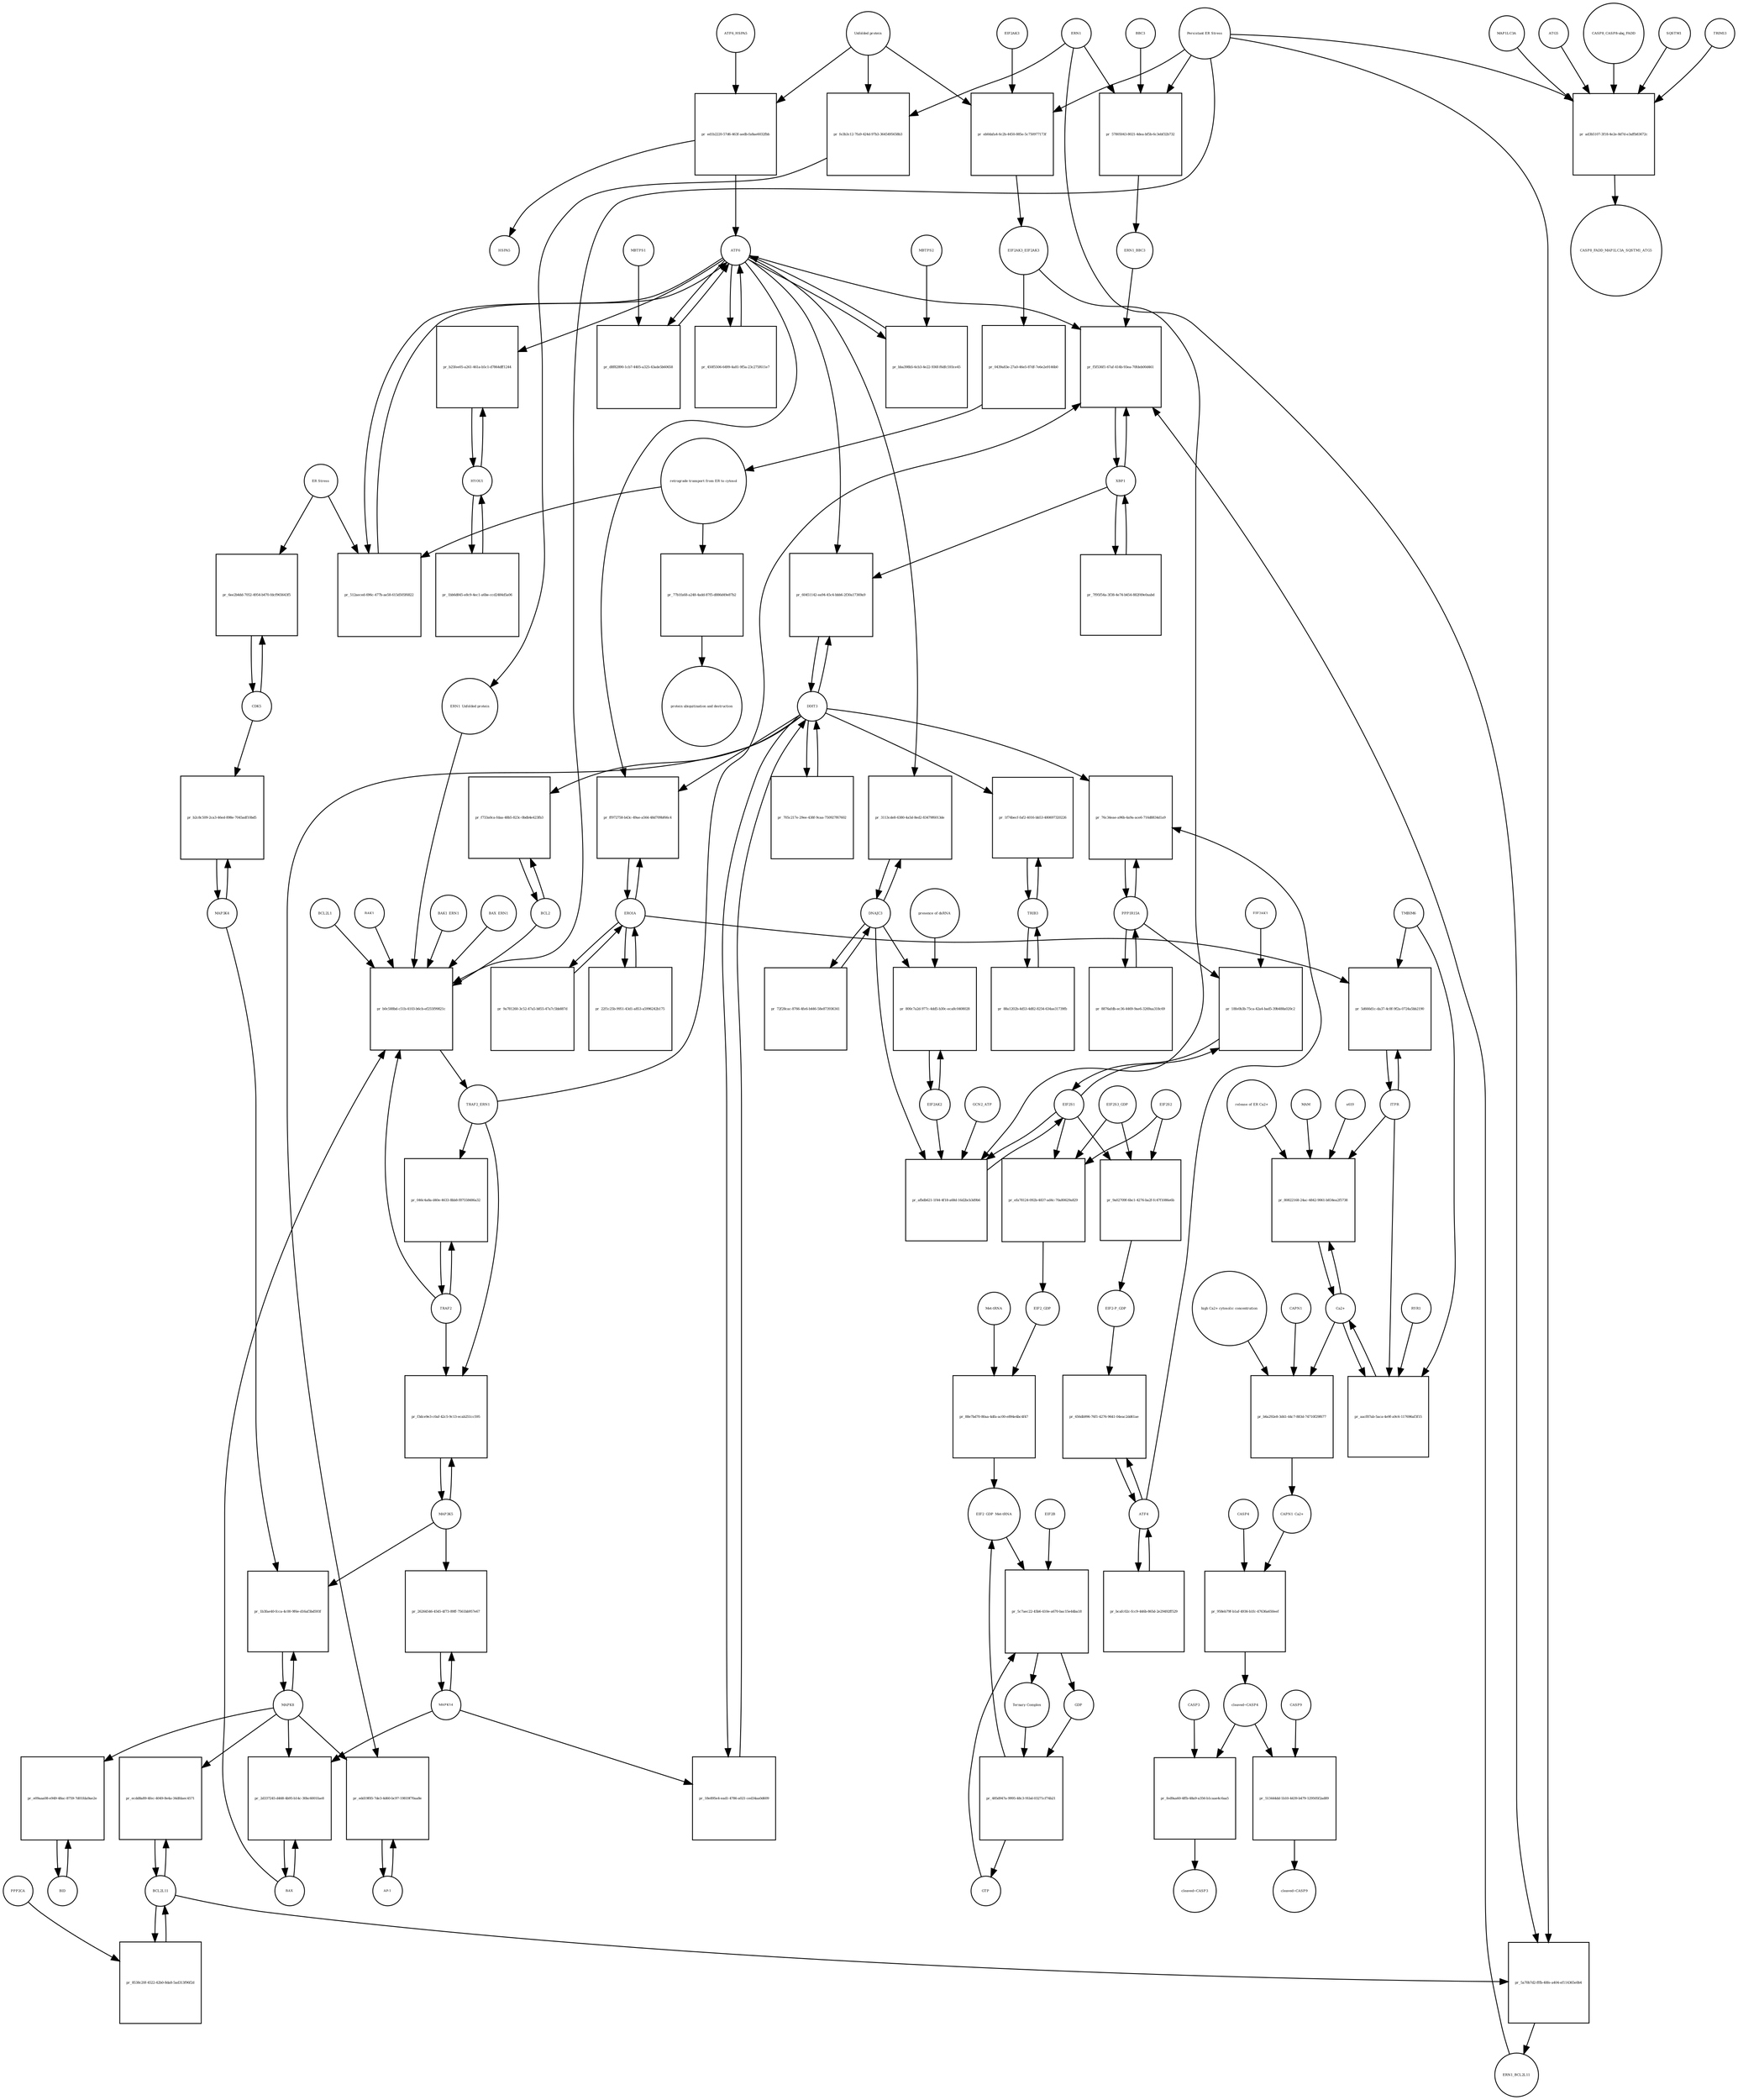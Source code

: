 strict digraph  {
ATF6_HSPA5 [annotation="", bipartite=0, cls=complex, fontsize=4, label=ATF6_HSPA5, shape=circle];
"pr_ed1b2220-57d6-463f-aedb-fa8ae6032fbb" [annotation="", bipartite=1, cls=process, fontsize=4, label="pr_ed1b2220-57d6-463f-aedb-fa8ae6032fbb", shape=square];
ATF6 [annotation="urn_miriam_hgnc.symbol_ATF6", bipartite=0, cls=macromolecule, fontsize=4, label=ATF6, shape=circle];
HSPA5 [annotation="urn_miriam_hgnc.symbol_HSPA5", bipartite=0, cls=macromolecule, fontsize=4, label=HSPA5, shape=circle];
"Unfolded protein" [annotation="", bipartite=0, cls=macromolecule, fontsize=4, label="Unfolded protein", shape=circle];
ERN1 [annotation="urn_miriam_hgnc.symbol_ERN1", bipartite=0, cls=macromolecule, fontsize=4, label=ERN1, shape=circle];
"pr_fe3b3c12-7fa9-424d-97b3-3645495658b3" [annotation="", bipartite=1, cls=process, fontsize=4, label="pr_fe3b3c12-7fa9-424d-97b3-3645495658b3", shape=square];
"ERN1_Unfolded protein" [annotation="", bipartite=0, cls=complex, fontsize=4, label="ERN1_Unfolded protein", shape=circle];
EIF2AK3_EIF2AK3 [annotation="", bipartite=0, cls=complex, fontsize=4, label=EIF2AK3_EIF2AK3, shape=circle];
"pr_0439a83e-27a0-46e5-87df-7e6e2e9146b0" [annotation="", bipartite=1, cls=process, fontsize=4, label="pr_0439a83e-27a0-46e5-87df-7e6e2e9146b0", shape=square];
"retrograde transport from ER to cytosol" [annotation="urn_miriam_obo.go_GO%3A0030970", bipartite=0, cls=phenotype, fontsize=4, label="retrograde transport from ER to cytosol", shape=circle];
"pr_77b1fa68-a248-4add-87f5-d886d49e87b2" [annotation="", bipartite=1, cls=process, fontsize=4, label="pr_77b1fa68-a248-4add-87f5-d886d49e87b2", shape=square];
"protein ubiquitination and destruction" [annotation="", bipartite=0, cls=phenotype, fontsize=4, label="protein ubiquitination and destruction", shape=circle];
"pr_b0c588bd-c51b-4103-b6cb-ef255f99821c" [annotation="", bipartite=1, cls=process, fontsize=4, label="pr_b0c588bd-c51b-4103-b6cb-ef255f99821c", shape=square];
TRAF2_ERN1 [annotation="", bipartite=0, cls=complex, fontsize=4, label=TRAF2_ERN1, shape=circle];
BAK1_ERN1 [annotation="", bipartite=0, cls=complex, fontsize=4, label=BAK1_ERN1, shape=circle];
BAX_ERN1 [annotation="", bipartite=0, cls=complex, fontsize=4, label=BAX_ERN1, shape=circle];
BCL2 [annotation="urn_miriam_hgnc.symbol_BCL2", bipartite=0, cls="nucleic acid feature", fontsize=4, label=BCL2, shape=circle];
BCL2L1 [annotation="urn_miriam_hgnc.symbol_BCL2L1", bipartite=0, cls=macromolecule, fontsize=4, label=BCL2L1, shape=circle];
"Persistant ER Stress" [annotation="urn_miriam_obo.go_GO%3A0034976", bipartite=0, cls=phenotype, fontsize=4, label="Persistant ER Stress", shape=circle];
BAX [annotation="urn_miriam_hgnc.symbol_BAX", bipartite=0, cls=macromolecule, fontsize=4, label=BAX, shape=circle];
BAK1 [annotation="urn_miriam_hgnc.symbol_BAK1", bipartite=0, cls=macromolecule, fontsize=4, label=BAK1, shape=circle];
TRAF2 [annotation="urn_miriam_hgnc.symbol_TRAF2", bipartite=0, cls=macromolecule, fontsize=4, label=TRAF2, shape=circle];
XBP1 [annotation="urn_miriam_hgnc.symbol_XBP1", bipartite=0, cls=macromolecule, fontsize=4, label=XBP1, shape=circle];
"pr_f5f536f1-67af-414b-93ea-70fdeb00d461" [annotation="", bipartite=1, cls=process, fontsize=4, label="pr_f5f536f1-67af-414b-93ea-70fdeb00d461", shape=square];
ERN1_BBC3 [annotation="", bipartite=0, cls=complex, fontsize=4, label=ERN1_BBC3, shape=circle];
ERN1_BCL2L11 [annotation="", bipartite=0, cls=complex, fontsize=4, label=ERN1_BCL2L11, shape=circle];
"pr_7f95f54a-3f38-4e74-b454-882f49e0aabd" [annotation="", bipartite=1, cls=process, fontsize=4, label="pr_7f95f54a-3f38-4e74-b454-882f49e0aabd", shape=square];
"pr_046c4a8a-d40e-4633-8bb8-f87558486a32" [annotation="", bipartite=1, cls=process, fontsize=4, label="pr_046c4a8a-d40e-4633-8bb8-f87558486a32", shape=square];
MAPK8 [annotation="urn_miriam_hgnc.symbol_MAPK8", bipartite=0, cls=macromolecule, fontsize=4, label=MAPK8, shape=circle];
"pr_1b3fae40-fcca-4c00-9f6e-d16af3bd593f" [annotation="", bipartite=1, cls=process, fontsize=4, label="pr_1b3fae40-fcca-4c00-9f6e-d16af3bd593f", shape=square];
MAP3K4 [annotation="urn_miriam_hgnc.symbol_MAP3K4", bipartite=0, cls=macromolecule, fontsize=4, label=MAP3K4, shape=circle];
MAP3K5 [annotation="urn_miriam_hgnc.symbol_MAP3K5", bipartite=0, cls=macromolecule, fontsize=4, label=MAP3K5, shape=circle];
MAPK14 [annotation="urn_miriam_hgnc.symbol_MAPK14", bipartite=0, cls=macromolecule, fontsize=4, label=MAPK14, shape=circle];
"pr_26264546-4545-4f73-89ff-7561bb957e67" [annotation="", bipartite=1, cls=process, fontsize=4, label="pr_26264546-4545-4f73-89ff-7561bb957e67", shape=square];
DDIT3 [annotation="urn_miriam_hgnc.symbol_DDIT3", bipartite=0, cls=macromolecule, fontsize=4, label=DDIT3, shape=circle];
"pr_18e895e4-ead1-4786-a021-ced34aa0d609" [annotation="", bipartite=1, cls=process, fontsize=4, label="pr_18e895e4-ead1-4786-a021-ced34aa0d609", shape=square];
"pr_f733a0ca-fdaa-48b5-823c-0bdb4e423fb3" [annotation="", bipartite=1, cls=process, fontsize=4, label="pr_f733a0ca-fdaa-48b5-823c-0bdb4e423fb3", shape=square];
"pr_512aeced-696c-477b-ae58-615d505f6822" [annotation="", bipartite=1, cls=process, fontsize=4, label="pr_512aeced-696c-477b-ae58-615d505f6822", shape=square];
"ER Stress" [annotation="urn_miriam_obo.go_GO%3A0034976", bipartite=0, cls=phenotype, fontsize=4, label="ER Stress", shape=circle];
"pr_d8f82890-1cb7-4405-a325-43ade5b60658" [annotation="", bipartite=1, cls=process, fontsize=4, label="pr_d8f82890-1cb7-4405-a325-43ade5b60658", shape=square];
MBTPS1 [annotation="urn_miriam_hgnc.symbol_MBTPS1", bipartite=0, cls=macromolecule, fontsize=4, label=MBTPS1, shape=circle];
"pr_bba398b5-6cb3-4e22-936f-f6dfc593ce45" [annotation="", bipartite=1, cls=process, fontsize=4, label="pr_bba398b5-6cb3-4e22-936f-f6dfc593ce45", shape=square];
MBTPS2 [annotation="urn_miriam_hgnc.symbol_MBTPS2", bipartite=0, cls=macromolecule, fontsize=4, label=MBTPS2, shape=circle];
"pr_450f5506-6499-4a81-9f5a-23c275f611e7" [annotation="", bipartite=1, cls=process, fontsize=4, label="pr_450f5506-6499-4a81-9f5a-23c275f611e7", shape=square];
"pr_705c217e-29ee-438f-9caa-750927f67602" [annotation="", bipartite=1, cls=process, fontsize=4, label="pr_705c217e-29ee-438f-9caa-750927f67602", shape=square];
"pr_60451142-ea94-45c4-bbb6-2f30a17369a9" [annotation="", bipartite=1, cls=process, fontsize=4, label="pr_60451142-ea94-45c4-bbb6-2f30a17369a9", shape=square];
EIF2S1 [annotation="urn_miriam_hgnc.symbol_EIF2S1", bipartite=0, cls=macromolecule, fontsize=4, label=EIF2S1, shape=circle];
"pr_afbdb621-1f44-4f18-a68d-16d2bcb3d9b6" [annotation="", bipartite=1, cls=process, fontsize=4, label="pr_afbdb621-1f44-4f18-a68d-16d2bcb3d9b6", shape=square];
GCN2_ATP [annotation="", bipartite=0, cls=complex, fontsize=4, label=GCN2_ATP, shape=circle];
EIF2AK2 [annotation="urn_miriam_hgnc.symbol_EIF2AK2", bipartite=0, cls=macromolecule, fontsize=4, label=EIF2AK2, shape=circle];
DNAJC3 [annotation="urn_miriam_hgnc.symbol_DNAJC3", bipartite=0, cls=macromolecule, fontsize=4, label=DNAJC3, shape=circle];
EIF2S2 [annotation="urn_miriam_hgnc.symbol_EIF2S2", bipartite=0, cls=macromolecule, fontsize=4, label=EIF2S2, shape=circle];
"pr_efa78124-092b-4837-ad4c-70a80629a829" [annotation="", bipartite=1, cls=process, fontsize=4, label="pr_efa78124-092b-4837-ad4c-70a80629a829", shape=square];
EIF2S3_GDP [annotation="", bipartite=0, cls=complex, fontsize=4, label=EIF2S3_GDP, shape=circle];
EIF2_GDP [annotation="", bipartite=0, cls=complex, fontsize=4, label=EIF2_GDP, shape=circle];
"EIF2_GDP_Met-tRNA" [annotation="", bipartite=0, cls=complex, fontsize=4, label="EIF2_GDP_Met-tRNA", shape=circle];
"pr_5c7aec22-45b6-410e-a670-bac15e44ba18" [annotation="", bipartite=1, cls=process, fontsize=4, label="pr_5c7aec22-45b6-410e-a670-bac15e44ba18", shape=square];
"Ternary Complex" [annotation="", bipartite=0, cls=complex, fontsize=4, label="Ternary Complex", shape=circle];
EIF2B [annotation="", bipartite=0, cls=complex, fontsize=4, label=EIF2B, shape=circle];
GTP [annotation="urn_miriam_obo.chebi_CHEBI%3A57600", bipartite=0, cls="simple chemical", fontsize=4, label=GTP, shape=circle];
GDP [annotation="urn_miriam_obo.chebi_CHEBI%3A65180", bipartite=0, cls="simple chemical", fontsize=4, label=GDP, shape=circle];
"pr_485d947a-9995-48c3-91bd-03271cf74b21" [annotation="", bipartite=1, cls=process, fontsize=4, label="pr_485d947a-9995-48c3-91bd-03271cf74b21", shape=square];
ATF4 [annotation="urn_miriam_hgnc.symbol_ATF4", bipartite=0, cls=macromolecule, fontsize=4, label=ATF4, shape=circle];
"pr_656db996-76f1-4276-9641-04eac2dd61ae" [annotation="", bipartite=1, cls=process, fontsize=4, label="pr_656db996-76f1-4276-9641-04eac2dd61ae", shape=square];
"EIF2-P_GDP" [annotation="", bipartite=0, cls=complex, fontsize=4, label="EIF2-P_GDP", shape=circle];
"pr_bcafc02c-fcc9-446b-865d-2e29492ff529" [annotation="", bipartite=1, cls=process, fontsize=4, label="pr_bcafc02c-fcc9-446b-865d-2e29492ff529", shape=square];
PPP1R15A [annotation="urn_miriam_hgnc.symbol_PPP1R15A", bipartite=0, cls=macromolecule, fontsize=4, label=PPP1R15A, shape=circle];
"pr_76c34eae-a96b-4a9a-ace6-716d8834d1a9" [annotation="", bipartite=1, cls=process, fontsize=4, label="pr_76c34eae-a96b-4a9a-ace6-716d8834d1a9", shape=square];
"pr_8876afdb-ec36-4469-9ae6-3269aa318c69" [annotation="", bipartite=1, cls=process, fontsize=4, label="pr_8876afdb-ec36-4469-9ae6-3269aa318c69", shape=square];
"pr_f3dce9e3-c0af-42c5-9c13-ecab251cc595" [annotation="", bipartite=1, cls=process, fontsize=4, label="pr_f3dce9e3-c0af-42c5-9c13-ecab251cc595", shape=square];
ERO1A [annotation="urn_miriam_hgnc.symbol_ERO1A", bipartite=0, cls=macromolecule, fontsize=4, label=ERO1A, shape=circle];
"pr_ff972758-b43c-49ae-a564-48d709bf66c4" [annotation="", bipartite=1, cls=process, fontsize=4, label="pr_ff972758-b43c-49ae-a564-48d709bf66c4", shape=square];
"pr_22f1c25b-9951-43d1-a853-a5996242b175" [annotation="", bipartite=1, cls=process, fontsize=4, label="pr_22f1c25b-9951-43d1-a853-a5996242b175", shape=square];
"pr_18fe0b3b-75ca-42a4-bad5-39b488a020c2" [annotation="", bipartite=1, cls=process, fontsize=4, label="pr_18fe0b3b-75ca-42a4-bad5-39b488a020c2", shape=square];
EIF2AK1 [annotation="urn_miriam_hgnc.symbol_EIF2AK1", bipartite=0, cls=macromolecule, fontsize=4, label=EIF2AK1, shape=circle];
"pr_2d337245-d468-4b95-b14c-30bc6001fae8" [annotation="", bipartite=1, cls=process, fontsize=4, label="pr_2d337245-d468-4b95-b14c-30bc6001fae8", shape=square];
"Ca2+" [annotation="urn_miriam_obo.chebi_CHEBI%3A29108", bipartite=0, cls="simple chemical", fontsize=4, label="Ca2+", shape=circle];
"pr_80822168-24ac-4842-9061-b834ea2f5738" [annotation="", bipartite=1, cls=process, fontsize=4, label="pr_80822168-24ac-4842-9061-b834ea2f5738", shape=square];
"release of ER Ca2+" [annotation="urn_miriam_obo.go_GO%3A0032471", bipartite=0, cls=phenotype, fontsize=4, label="release of ER Ca2+", shape=circle];
ITPR [annotation="urn_miriam_hgnc.symbol_ITPR1|urn_miriam_hgnc.symbol_ITPR2|urn_miriam_hgnc.symbol_ITPR3", bipartite=0, cls=macromolecule, fontsize=4, label=ITPR, shape=circle];
MAM [annotation="urn_miriam_obo.go_GO%3A0044233", bipartite=0, cls=phenotype, fontsize=4, label=MAM, shape=circle];
s619 [annotation="", bipartite=0, cls=complex, fontsize=4, label=s619, shape=circle];
"pr_b2c8c509-2ca3-46ed-898e-7045adf10bd5" [annotation="", bipartite=1, cls=process, fontsize=4, label="pr_b2c8c509-2ca3-46ed-898e-7045adf10bd5", shape=square];
CDK5 [annotation="urn_miriam_hgnc.symbol_CDK5", bipartite=0, cls=macromolecule, fontsize=4, label=CDK5, shape=circle];
"pr_6ee2b4dd-7052-4954-b470-fdcf965643f5" [annotation="", bipartite=1, cls="uncertain process", fontsize=4, label="pr_6ee2b4dd-7052-4954-b470-fdcf965643f5", shape=square];
"pr_aacf87ab-5aca-4e9f-a9c6-117696af3f15" [annotation="", bipartite=1, cls=process, fontsize=4, label="pr_aacf87ab-5aca-4e9f-a9c6-117696af3f15", shape=square];
TMBIM6 [annotation="urn_miriam_hgnc.symbol_TMBIM6", bipartite=0, cls=macromolecule, fontsize=4, label=TMBIM6, shape=circle];
RYR1 [annotation="urn_miriam_hgnc.symbol_RYR1", bipartite=0, cls=macromolecule, fontsize=4, label=RYR1, shape=circle];
EIF2AK3 [annotation="urn_miriam_hgnc.symbol_EIF2AK3", bipartite=0, cls=macromolecule, fontsize=4, label=EIF2AK3, shape=circle];
"pr_eb0dafa4-6c2b-4450-885e-5c750977173f" [annotation="", bipartite=1, cls=process, fontsize=4, label="pr_eb0dafa4-6c2b-4450-885e-5c750977173f", shape=square];
"pr_9a781260-3c52-47a5-b855-47a7c5bb887d" [annotation="", bipartite=1, cls=process, fontsize=4, label="pr_9a781260-3c52-47a5-b855-47a7c5bb887d", shape=square];
"CASP8_CASP8-ubq_FADD" [annotation="", bipartite=0, cls=complex, fontsize=4, label="CASP8_CASP8-ubq_FADD", shape=circle];
"pr_ad3b5107-3f18-4e2e-8d7d-e3affb83672c" [annotation="", bipartite=1, cls=process, fontsize=4, label="pr_ad3b5107-3f18-4e2e-8d7d-e3affb83672c", shape=square];
"SQSTM1 " [annotation="urn_miriam_hgnc.symbol_SQSTM1", bipartite=0, cls=macromolecule, fontsize=4, label="SQSTM1 ", shape=circle];
CASP8_FADD_MAP1LC3A_SQSTM1_ATG5 [annotation="", bipartite=0, cls=complex, fontsize=4, label=CASP8_FADD_MAP1LC3A_SQSTM1_ATG5, shape=circle];
TRIM13 [annotation="urn_miriam_hgnc.symbol_TRIM13", bipartite=0, cls=macromolecule, fontsize=4, label=TRIM13, shape=circle];
MAP1LC3A [annotation="urn_miriam_hgnc.symbol_MAP1LC3A", bipartite=0, cls=macromolecule, fontsize=4, label=MAP1LC3A, shape=circle];
ATG5 [annotation="urn_miriam_hgnc.symbol_ATG5", bipartite=0, cls=macromolecule, fontsize=4, label=ATG5, shape=circle];
"AP-1" [annotation="urn_miriam_hgnc.symbol_FOS|urn_miriam_hgnc.symbol_FOSB|urn_miriam_hgnc.symbol_FOSL1|urn_miriam_hgnc.symbol_FOSL2|urn_miriam_hgnc.symbol_JUN|urn_miriam_hgnc.symbol_JUNB|urn_miriam_hgnc.symbol_JUND", bipartite=0, cls=macromolecule, fontsize=4, label="AP-1", shape=circle];
"pr_edd19f85-7de3-4d60-bc97-19819f70aa8e" [annotation="", bipartite=1, cls=process, fontsize=4, label="pr_edd19f85-7de3-4d60-bc97-19819f70aa8e", shape=square];
"pr_800c7a2d-977c-4dd5-b30c-eca8c0408028" [annotation="", bipartite=1, cls=process, fontsize=4, label="pr_800c7a2d-977c-4dd5-b30c-eca8c0408028", shape=square];
"presence of dsRNA" [annotation="urn_miriam_obo.go_GO%3A0071359", bipartite=0, cls=phenotype, fontsize=4, label="presence of dsRNA", shape=circle];
"Met-tRNA" [annotation="urn_miriam_hgnc_HGNC%3A34779", bipartite=0, cls="nucleic acid feature", fontsize=4, label="Met-tRNA", shape=circle];
"pr_88e7bd70-80aa-4dfa-ac00-e894e4bc4f47" [annotation="", bipartite=1, cls=process, fontsize=4, label="pr_88e7bd70-80aa-4dfa-ac00-e894e4bc4f47", shape=square];
"pr_9a02709f-6bc1-4276-ba2f-fc47f1086e6b" [annotation="", bipartite=1, cls=process, fontsize=4, label="pr_9a02709f-6bc1-4276-ba2f-fc47f1086e6b", shape=square];
BCL2L11 [annotation="urn_miriam_hgnc.symbol_BCL2L11", bipartite=0, cls=macromolecule, fontsize=4, label=BCL2L11, shape=circle];
"pr_ecdd8a89-4fec-4049-8e4a-34dfdaec4571" [annotation="", bipartite=1, cls=process, fontsize=4, label="pr_ecdd8a89-4fec-4049-8e4a-34dfdaec4571", shape=square];
BID [annotation="urn_miriam_hgnc.symbol_BID", bipartite=0, cls=macromolecule, fontsize=4, label=BID, shape=circle];
"pr_e09aaa08-e949-48ac-8759-7d01fda9ae2e" [annotation="", bipartite=1, cls=process, fontsize=4, label="pr_e09aaa08-e949-48ac-8759-7d01fda9ae2e", shape=square];
"pr_5a70b7d2-fffb-48fe-a404-ef114365e0b4" [annotation="", bipartite=1, cls=process, fontsize=4, label="pr_5a70b7d2-fffb-48fe-a404-ef114365e0b4", shape=square];
"pr_57805043-8021-4dea-bf5b-6c3ebf32b732" [annotation="", bipartite=1, cls=process, fontsize=4, label="pr_57805043-8021-4dea-bf5b-6c3ebf32b732", shape=square];
BBC3 [annotation="urn_miriam_hgnc.symbol_BBC3", bipartite=0, cls=macromolecule, fontsize=4, label=BBC3, shape=circle];
"pr_8538c20f-4522-42b0-8da8-5ad313f96f2d" [annotation="", bipartite=1, cls=process, fontsize=4, label="pr_8538c20f-4522-42b0-8da8-5ad313f96f2d", shape=square];
PPP2CA [annotation="urn_miriam_hgnc.symbol_PPP2CA", bipartite=0, cls=macromolecule, fontsize=4, label=PPP2CA, shape=circle];
TRIB3 [annotation="urn_miriam_hgnc.symbol_TRIB3", bipartite=0, cls=macromolecule, fontsize=4, label=TRIB3, shape=circle];
"pr_1f74becf-faf2-4016-bb53-480697320226" [annotation="", bipartite=1, cls=process, fontsize=4, label="pr_1f74becf-faf2-4016-bb53-480697320226", shape=square];
"pr_88a1202b-4d53-4d82-8254-634ae31739fb" [annotation="", bipartite=1, cls=process, fontsize=4, label="pr_88a1202b-4d53-4d82-8254-634ae31739fb", shape=square];
"pr_3113cde8-6380-4a5d-8ed2-83479f6013de" [annotation="", bipartite=1, cls=process, fontsize=4, label="pr_3113cde8-6380-4a5d-8ed2-83479f6013de", shape=square];
"pr_72f28cac-8766-4fe6-b446-58e873936341" [annotation="", bipartite=1, cls=process, fontsize=4, label="pr_72f28cac-8766-4fe6-b446-58e873936341", shape=square];
"pr_5d666d1c-da37-4c8f-9f2a-0724a5bb2190" [annotation="", bipartite=1, cls=process, fontsize=4, label="pr_5d666d1c-da37-4c8f-9f2a-0724a5bb2190", shape=square];
CASP4 [annotation="urn_miriam_hgnc.symbol_CASP4", bipartite=0, cls=macromolecule, fontsize=4, label=CASP4, shape=circle];
"pr_958eb79f-b1af-4936-b1fc-47636a650eef" [annotation="", bipartite=1, cls=process, fontsize=4, label="pr_958eb79f-b1af-4936-b1fc-47636a650eef", shape=square];
"cleaved~CASP4" [annotation="urn_miriam_hgnc.symbol_CASP4", bipartite=0, cls=macromolecule, fontsize=4, label="cleaved~CASP4", shape=circle];
"CAPN1_Ca2+" [annotation="", bipartite=0, cls=complex, fontsize=4, label="CAPN1_Ca2+", shape=circle];
CASP3 [annotation="urn_miriam_hgnc.symbol_CASP3", bipartite=0, cls=macromolecule, fontsize=4, label=CASP3, shape=circle];
"pr_fed9aa60-4ffb-48a9-a356-b1caae4c6aa5" [annotation="", bipartite=1, cls=process, fontsize=4, label="pr_fed9aa60-4ffb-48a9-a356-b1caae4c6aa5", shape=square];
"cleaved~CASP3" [annotation="urn_miriam_hgnc.symbol_CASP3", bipartite=0, cls=macromolecule, fontsize=4, label="cleaved~CASP3", shape=circle];
CASP9 [annotation="urn_miriam_hgnc.symbol_CSAP9", bipartite=0, cls=macromolecule, fontsize=4, label=CASP9, shape=circle];
"pr_513444dd-1b10-4439-b479-129505f2ad89" [annotation="", bipartite=1, cls=process, fontsize=4, label="pr_513444dd-1b10-4439-b479-129505f2ad89", shape=square];
"cleaved~CASP9" [annotation="urn_miriam_hgnc.symbol_CASP9", bipartite=0, cls=macromolecule, fontsize=4, label="cleaved~CASP9", shape=circle];
CAPN1 [annotation="urn_miriam_hgnc.symbol_CAPN1", bipartite=0, cls=macromolecule, fontsize=4, label=CAPN1, shape=circle];
"pr_b6a292e8-3d41-44c7-883d-74710f29f677" [annotation="", bipartite=1, cls=process, fontsize=4, label="pr_b6a292e8-3d41-44c7-883d-74710f29f677", shape=square];
"high Ca2+ cytosolic concentration" [annotation="urn_miriam_obo.go_GO%3A1902656", bipartite=0, cls=phenotype, fontsize=4, label="high Ca2+ cytosolic concentration", shape=circle];
HYOU1 [annotation="urn_miriam_hgnc.symbol_HYOU1", bipartite=0, cls=macromolecule, fontsize=4, label=HYOU1, shape=circle];
"pr_b25fee05-a261-461a-b5c1-d7864dff1244" [annotation="", bipartite=1, cls=process, fontsize=4, label="pr_b25fee05-a261-461a-b5c1-d7864dff1244", shape=square];
"pr_1bb6d845-e8c9-4ec1-a6be-ccd2484d5a06" [annotation="", bipartite=1, cls=process, fontsize=4, label="pr_1bb6d845-e8c9-4ec1-a6be-ccd2484d5a06", shape=square];
ATF6_HSPA5 -> "pr_ed1b2220-57d6-463f-aedb-fa8ae6032fbb"  [annotation="", interaction_type=consumption];
"pr_ed1b2220-57d6-463f-aedb-fa8ae6032fbb" -> ATF6  [annotation="", interaction_type=production];
"pr_ed1b2220-57d6-463f-aedb-fa8ae6032fbb" -> HSPA5  [annotation="", interaction_type=production];
ATF6 -> "pr_f5f536f1-67af-414b-93ea-70fdeb00d461"  [annotation="urn_miriam_pubmed_26587781|urn_miriam_pubmed_23430059", interaction_type=catalysis];
ATF6 -> "pr_512aeced-696c-477b-ae58-615d505f6822"  [annotation="", interaction_type=consumption];
ATF6 -> "pr_d8f82890-1cb7-4405-a325-43ade5b60658"  [annotation="", interaction_type=consumption];
ATF6 -> "pr_bba398b5-6cb3-4e22-936f-f6dfc593ce45"  [annotation="", interaction_type=consumption];
ATF6 -> "pr_450f5506-6499-4a81-9f5a-23c275f611e7"  [annotation="", interaction_type=consumption];
ATF6 -> "pr_60451142-ea94-45c4-bbb6-2f30a17369a9"  [annotation="urn_miriam_pubmed_26587781|urn_miriam_pubmed_17991856|urn_miriam_pubmed_22802018", interaction_type=catalysis];
ATF6 -> "pr_ff972758-b43c-49ae-a564-48d709bf66c4"  [annotation="urn_miriam_pubmed_23850759|urn_miriam_pubmed_25387528|urn_miriam_taxonomy_10090", interaction_type=catalysis];
ATF6 -> "pr_3113cde8-6380-4a5d-8ed2-83479f6013de"  [annotation="urn_miriam_pubmed_12601012|urn_miriam_pubmed_18360008|urn_miriam_taxonomy_10090", interaction_type=catalysis];
ATF6 -> "pr_b25fee05-a261-461a-b5c1-d7864dff1244"  [annotation="urn_miriam_pubmed_18360008|urn_miriam_taxonomy_10090", interaction_type=catalysis];
"Unfolded protein" -> "pr_ed1b2220-57d6-463f-aedb-fa8ae6032fbb"  [annotation="urn_miriam_pubmed_17090218|urn_miriam_pubmed_23850759", interaction_type=catalysis];
"Unfolded protein" -> "pr_fe3b3c12-7fa9-424d-97b3-3645495658b3"  [annotation="", interaction_type=consumption];
"Unfolded protein" -> "pr_eb0dafa4-6c2b-4450-885e-5c750977173f"  [annotation=urn_miriam_pubmed_17991856, interaction_type=catalysis];
ERN1 -> "pr_fe3b3c12-7fa9-424d-97b3-3645495658b3"  [annotation="", interaction_type=consumption];
ERN1 -> "pr_5a70b7d2-fffb-48fe-a404-ef114365e0b4"  [annotation="", interaction_type=consumption];
ERN1 -> "pr_57805043-8021-4dea-bf5b-6c3ebf32b732"  [annotation="", interaction_type=consumption];
"pr_fe3b3c12-7fa9-424d-97b3-3645495658b3" -> "ERN1_Unfolded protein"  [annotation="", interaction_type=production];
"ERN1_Unfolded protein" -> "pr_b0c588bd-c51b-4103-b6cb-ef255f99821c"  [annotation="", interaction_type=consumption];
EIF2AK3_EIF2AK3 -> "pr_0439a83e-27a0-46e5-87df-7e6e2e9146b0"  [annotation="", interaction_type=consumption];
EIF2AK3_EIF2AK3 -> "pr_afbdb621-1f44-4f18-a68d-16d2bcb3d9b6"  [annotation="urn_miriam_pubmed_12667446|urn_miriam_pubmed_12601012|urn_miriam_pubmed_23850759|urn_miriam_pubmed_18360008|urn_miriam_pubmed_26587781|urn_miriam_taxonomy_10090", interaction_type=catalysis];
"pr_0439a83e-27a0-46e5-87df-7e6e2e9146b0" -> "retrograde transport from ER to cytosol"  [annotation="", interaction_type=production];
"retrograde transport from ER to cytosol" -> "pr_77b1fa68-a248-4add-87f5-d886d49e87b2"  [annotation="", interaction_type=consumption];
"retrograde transport from ER to cytosol" -> "pr_512aeced-696c-477b-ae58-615d505f6822"  [annotation="urn_miriam_pubmed_18360008|urn_miriam_pubmed_17991856|urn_miriam_pubmed_26587781|urn_miriam_taxonomy_10090", interaction_type=inhibition];
"pr_77b1fa68-a248-4add-87f5-d886d49e87b2" -> "protein ubiquitination and destruction"  [annotation="", interaction_type=production];
"pr_b0c588bd-c51b-4103-b6cb-ef255f99821c" -> TRAF2_ERN1  [annotation="", interaction_type=production];
TRAF2_ERN1 -> "pr_f5f536f1-67af-414b-93ea-70fdeb00d461"  [annotation="urn_miriam_pubmed_26587781|urn_miriam_pubmed_23430059", interaction_type=catalysis];
TRAF2_ERN1 -> "pr_046c4a8a-d40e-4633-8bb8-f87558486a32"  [annotation=urn_miriam_pubmed_23850759, interaction_type=catalysis];
TRAF2_ERN1 -> "pr_f3dce9e3-c0af-42c5-9c13-ecab251cc595"  [annotation=urn_miriam_pubmed_23850759, interaction_type=catalysis];
BAK1_ERN1 -> "pr_b0c588bd-c51b-4103-b6cb-ef255f99821c"  [annotation="urn_miriam_pubmed_23850759|urn_miriam_pubmed_23430059|urn_miriam_pubmed_26587781|urn_miriam_pubmed_30773986|urn_miriam_taxonomy_10090", interaction_type=catalysis];
BAX_ERN1 -> "pr_b0c588bd-c51b-4103-b6cb-ef255f99821c"  [annotation="urn_miriam_pubmed_23850759|urn_miriam_pubmed_23430059|urn_miriam_pubmed_26587781|urn_miriam_pubmed_30773986|urn_miriam_taxonomy_10090", interaction_type=catalysis];
BCL2 -> "pr_b0c588bd-c51b-4103-b6cb-ef255f99821c"  [annotation="urn_miriam_pubmed_23850759|urn_miriam_pubmed_23430059|urn_miriam_pubmed_26587781|urn_miriam_pubmed_30773986|urn_miriam_taxonomy_10090", interaction_type=inhibition];
BCL2 -> "pr_f733a0ca-fdaa-48b5-823c-0bdb4e423fb3"  [annotation="", interaction_type=consumption];
BCL2L1 -> "pr_b0c588bd-c51b-4103-b6cb-ef255f99821c"  [annotation="urn_miriam_pubmed_23850759|urn_miriam_pubmed_23430059|urn_miriam_pubmed_26587781|urn_miriam_pubmed_30773986|urn_miriam_taxonomy_10090", interaction_type=inhibition];
"Persistant ER Stress" -> "pr_b0c588bd-c51b-4103-b6cb-ef255f99821c"  [annotation="urn_miriam_pubmed_23850759|urn_miriam_pubmed_23430059|urn_miriam_pubmed_26587781|urn_miriam_pubmed_30773986|urn_miriam_taxonomy_10090", interaction_type=inhibition];
"Persistant ER Stress" -> "pr_eb0dafa4-6c2b-4450-885e-5c750977173f"  [annotation=urn_miriam_pubmed_17991856, interaction_type=catalysis];
"Persistant ER Stress" -> "pr_ad3b5107-3f18-4e2e-8d7d-e3affb83672c"  [annotation=urn_miriam_pubmed_17991856, interaction_type=catalysis];
"Persistant ER Stress" -> "pr_5a70b7d2-fffb-48fe-a404-ef114365e0b4"  [annotation="urn_miriam_pubmed_23850759|urn_miriam_pubmed_23430059|urn_miriam_pubmed_26587781", interaction_type=inhibition];
"Persistant ER Stress" -> "pr_57805043-8021-4dea-bf5b-6c3ebf32b732"  [annotation="urn_miriam_pubmed_23430059|urn_miriam_pubmed_17991856", interaction_type=inhibition];
BAX -> "pr_b0c588bd-c51b-4103-b6cb-ef255f99821c"  [annotation="urn_miriam_pubmed_23850759|urn_miriam_pubmed_23430059|urn_miriam_pubmed_26587781|urn_miriam_pubmed_30773986|urn_miriam_taxonomy_10090", interaction_type=catalysis];
BAX -> "pr_2d337245-d468-4b95-b14c-30bc6001fae8"  [annotation="", interaction_type=consumption];
BAK1 -> "pr_b0c588bd-c51b-4103-b6cb-ef255f99821c"  [annotation="urn_miriam_pubmed_23850759|urn_miriam_pubmed_23430059|urn_miriam_pubmed_26587781|urn_miriam_pubmed_30773986|urn_miriam_taxonomy_10090", interaction_type=catalysis];
TRAF2 -> "pr_b0c588bd-c51b-4103-b6cb-ef255f99821c"  [annotation="", interaction_type=consumption];
TRAF2 -> "pr_046c4a8a-d40e-4633-8bb8-f87558486a32"  [annotation="", interaction_type=consumption];
TRAF2 -> "pr_f3dce9e3-c0af-42c5-9c13-ecab251cc595"  [annotation=urn_miriam_pubmed_23850759, interaction_type=catalysis];
XBP1 -> "pr_f5f536f1-67af-414b-93ea-70fdeb00d461"  [annotation="", interaction_type=consumption];
XBP1 -> "pr_7f95f54a-3f38-4e74-b454-882f49e0aabd"  [annotation="", interaction_type=consumption];
XBP1 -> "pr_60451142-ea94-45c4-bbb6-2f30a17369a9"  [annotation="urn_miriam_pubmed_26587781|urn_miriam_pubmed_17991856|urn_miriam_pubmed_22802018", interaction_type=catalysis];
"pr_f5f536f1-67af-414b-93ea-70fdeb00d461" -> XBP1  [annotation="", interaction_type=production];
ERN1_BBC3 -> "pr_f5f536f1-67af-414b-93ea-70fdeb00d461"  [annotation="urn_miriam_pubmed_26587781|urn_miriam_pubmed_23430059", interaction_type=catalysis];
ERN1_BCL2L11 -> "pr_f5f536f1-67af-414b-93ea-70fdeb00d461"  [annotation="urn_miriam_pubmed_26587781|urn_miriam_pubmed_23430059", interaction_type=catalysis];
"pr_7f95f54a-3f38-4e74-b454-882f49e0aabd" -> XBP1  [annotation="", interaction_type=production];
"pr_046c4a8a-d40e-4633-8bb8-f87558486a32" -> TRAF2  [annotation="", interaction_type=production];
MAPK8 -> "pr_1b3fae40-fcca-4c00-9f6e-d16af3bd593f"  [annotation="", interaction_type=consumption];
MAPK8 -> "pr_2d337245-d468-4b95-b14c-30bc6001fae8"  [annotation="urn_miriam_pubmed_18191217|urn_miriam_pubmed_23430059|urn_miriam_pubmed_29450140", interaction_type=catalysis];
MAPK8 -> "pr_edd19f85-7de3-4d60-bc97-19819f70aa8e"  [annotation="urn_miriam_pubmed_26587781|urn_miriam_pubmed_23850759", interaction_type=catalysis];
MAPK8 -> "pr_ecdd8a89-4fec-4049-8e4a-34dfdaec4571"  [annotation=urn_miriam_pubmed_23850759, interaction_type=catalysis];
MAPK8 -> "pr_e09aaa08-e949-48ac-8759-7d01fda9ae2e"  [annotation="urn_miriam_pubmed_23430059|urn_miriam_pubmed_11583631|urn_miriam_taxonomy_10090", interaction_type=catalysis];
"pr_1b3fae40-fcca-4c00-9f6e-d16af3bd593f" -> MAPK8  [annotation="", interaction_type=production];
MAP3K4 -> "pr_1b3fae40-fcca-4c00-9f6e-d16af3bd593f"  [annotation="urn_miriam_pubmed_18191217|urn_miriam_pubmed_23850759|urn_miriam_pubmed_26587781", interaction_type=catalysis];
MAP3K4 -> "pr_b2c8c509-2ca3-46ed-898e-7045adf10bd5"  [annotation="", interaction_type=consumption];
MAP3K5 -> "pr_1b3fae40-fcca-4c00-9f6e-d16af3bd593f"  [annotation="urn_miriam_pubmed_18191217|urn_miriam_pubmed_23850759|urn_miriam_pubmed_26587781", interaction_type=catalysis];
MAP3K5 -> "pr_26264546-4545-4f73-89ff-7561bb957e67"  [annotation="urn_miriam_pubmed_23850759|urn_miriam_pubmed_12215209|urn_miriam_taxonomy_10090", interaction_type=catalysis];
MAP3K5 -> "pr_f3dce9e3-c0af-42c5-9c13-ecab251cc595"  [annotation="", interaction_type=consumption];
MAPK14 -> "pr_26264546-4545-4f73-89ff-7561bb957e67"  [annotation="", interaction_type=consumption];
MAPK14 -> "pr_18e895e4-ead1-4786-a021-ced34aa0d609"  [annotation="urn_miriam_pubmed_23850759|urn_miriam_pubmed_23430059|urn_miriam_pubmed_26137585", interaction_type=catalysis];
MAPK14 -> "pr_2d337245-d468-4b95-b14c-30bc6001fae8"  [annotation="urn_miriam_pubmed_18191217|urn_miriam_pubmed_23430059|urn_miriam_pubmed_29450140", interaction_type=catalysis];
"pr_26264546-4545-4f73-89ff-7561bb957e67" -> MAPK14  [annotation="", interaction_type=production];
DDIT3 -> "pr_18e895e4-ead1-4786-a021-ced34aa0d609"  [annotation="", interaction_type=consumption];
DDIT3 -> "pr_f733a0ca-fdaa-48b5-823c-0bdb4e423fb3"  [annotation="urn_miriam_pubmed_30662442|urn_miriam_pubmed_23850759", interaction_type=inhibition];
DDIT3 -> "pr_705c217e-29ee-438f-9caa-750927f67602"  [annotation="", interaction_type=consumption];
DDIT3 -> "pr_60451142-ea94-45c4-bbb6-2f30a17369a9"  [annotation="", interaction_type=consumption];
DDIT3 -> "pr_76c34eae-a96b-4a9a-ace6-716d8834d1a9"  [annotation="urn_miriam_pubmed_23850759|urn_miriam_pubmed_26584763", interaction_type=catalysis];
DDIT3 -> "pr_ff972758-b43c-49ae-a564-48d709bf66c4"  [annotation="urn_miriam_pubmed_23850759|urn_miriam_pubmed_25387528|urn_miriam_taxonomy_10090", interaction_type=catalysis];
DDIT3 -> "pr_edd19f85-7de3-4d60-bc97-19819f70aa8e"  [annotation="urn_miriam_pubmed_26587781|urn_miriam_pubmed_23850759", interaction_type=catalysis];
DDIT3 -> "pr_1f74becf-faf2-4016-bb53-480697320226"  [annotation="urn_miriam_pubmed_23430059|urn_miriam_pubmed_18940792", interaction_type=catalysis];
"pr_18e895e4-ead1-4786-a021-ced34aa0d609" -> DDIT3  [annotation="", interaction_type=production];
"pr_f733a0ca-fdaa-48b5-823c-0bdb4e423fb3" -> BCL2  [annotation="", interaction_type=production];
"pr_512aeced-696c-477b-ae58-615d505f6822" -> ATF6  [annotation="", interaction_type=production];
"ER Stress" -> "pr_512aeced-696c-477b-ae58-615d505f6822"  [annotation="urn_miriam_pubmed_18360008|urn_miriam_pubmed_17991856|urn_miriam_pubmed_26587781|urn_miriam_taxonomy_10090", interaction_type=catalysis];
"ER Stress" -> "pr_6ee2b4dd-7052-4954-b470-fdcf965643f5"  [annotation=urn_miriam_pubmed_23850759, interaction_type=catalysis];
"pr_d8f82890-1cb7-4405-a325-43ade5b60658" -> ATF6  [annotation="", interaction_type=production];
MBTPS1 -> "pr_d8f82890-1cb7-4405-a325-43ade5b60658"  [annotation="urn_miriam_pubmed_18360008|urn_miriam_pubmed_17991856|urn_miriam_pubmed_26587781|urn_miriam_pubmed_23850759|urn_miriam_taxonomy_10090", interaction_type=catalysis];
"pr_bba398b5-6cb3-4e22-936f-f6dfc593ce45" -> ATF6  [annotation="", interaction_type=production];
MBTPS2 -> "pr_bba398b5-6cb3-4e22-936f-f6dfc593ce45"  [annotation="urn_miriam_pubmed_23850759|urn_miriam_pubmed_26587781|urn_miriam_pubmed_17991856|urn_miriam_pubmed_18360008|urn_miriam_taxonomy_10090", interaction_type=catalysis];
"pr_450f5506-6499-4a81-9f5a-23c275f611e7" -> ATF6  [annotation="", interaction_type=production];
"pr_705c217e-29ee-438f-9caa-750927f67602" -> DDIT3  [annotation="", interaction_type=production];
"pr_60451142-ea94-45c4-bbb6-2f30a17369a9" -> DDIT3  [annotation="", interaction_type=production];
EIF2S1 -> "pr_afbdb621-1f44-4f18-a68d-16d2bcb3d9b6"  [annotation="", interaction_type=consumption];
EIF2S1 -> "pr_efa78124-092b-4837-ad4c-70a80629a829"  [annotation="", interaction_type=consumption];
EIF2S1 -> "pr_18fe0b3b-75ca-42a4-bad5-39b488a020c2"  [annotation="", interaction_type=consumption];
EIF2S1 -> "pr_9a02709f-6bc1-4276-ba2f-fc47f1086e6b"  [annotation="", interaction_type=consumption];
"pr_afbdb621-1f44-4f18-a68d-16d2bcb3d9b6" -> EIF2S1  [annotation="", interaction_type=production];
GCN2_ATP -> "pr_afbdb621-1f44-4f18-a68d-16d2bcb3d9b6"  [annotation="urn_miriam_pubmed_12667446|urn_miriam_pubmed_12601012|urn_miriam_pubmed_23850759|urn_miriam_pubmed_18360008|urn_miriam_pubmed_26587781|urn_miriam_taxonomy_10090", interaction_type=catalysis];
EIF2AK2 -> "pr_afbdb621-1f44-4f18-a68d-16d2bcb3d9b6"  [annotation="urn_miriam_pubmed_12667446|urn_miriam_pubmed_12601012|urn_miriam_pubmed_23850759|urn_miriam_pubmed_18360008|urn_miriam_pubmed_26587781|urn_miriam_taxonomy_10090", interaction_type=catalysis];
EIF2AK2 -> "pr_800c7a2d-977c-4dd5-b30c-eca8c0408028"  [annotation="", interaction_type=consumption];
DNAJC3 -> "pr_afbdb621-1f44-4f18-a68d-16d2bcb3d9b6"  [annotation="urn_miriam_pubmed_12667446|urn_miriam_pubmed_12601012|urn_miriam_pubmed_23850759|urn_miriam_pubmed_18360008|urn_miriam_pubmed_26587781|urn_miriam_taxonomy_10090", interaction_type=inhibition];
DNAJC3 -> "pr_800c7a2d-977c-4dd5-b30c-eca8c0408028"  [annotation="urn_miriam_pubmed_12601012|urn_miriam_pubmed_26587781|urn_miriam_pubmed_23850759", interaction_type=inhibition];
DNAJC3 -> "pr_3113cde8-6380-4a5d-8ed2-83479f6013de"  [annotation="", interaction_type=consumption];
DNAJC3 -> "pr_72f28cac-8766-4fe6-b446-58e873936341"  [annotation="", interaction_type=consumption];
EIF2S2 -> "pr_efa78124-092b-4837-ad4c-70a80629a829"  [annotation="", interaction_type=consumption];
EIF2S2 -> "pr_9a02709f-6bc1-4276-ba2f-fc47f1086e6b"  [annotation="", interaction_type=consumption];
"pr_efa78124-092b-4837-ad4c-70a80629a829" -> EIF2_GDP  [annotation="", interaction_type=production];
EIF2S3_GDP -> "pr_efa78124-092b-4837-ad4c-70a80629a829"  [annotation="", interaction_type=consumption];
EIF2S3_GDP -> "pr_9a02709f-6bc1-4276-ba2f-fc47f1086e6b"  [annotation="", interaction_type=consumption];
EIF2_GDP -> "pr_88e7bd70-80aa-4dfa-ac00-e894e4bc4f47"  [annotation="", interaction_type=consumption];
"EIF2_GDP_Met-tRNA" -> "pr_5c7aec22-45b6-410e-a670-bac15e44ba18"  [annotation="", interaction_type=consumption];
"pr_5c7aec22-45b6-410e-a670-bac15e44ba18" -> "Ternary Complex"  [annotation="", interaction_type=production];
"pr_5c7aec22-45b6-410e-a670-bac15e44ba18" -> GDP  [annotation="", interaction_type=production];
"Ternary Complex" -> "pr_485d947a-9995-48c3-91bd-03271cf74b21"  [annotation="", interaction_type=consumption];
EIF2B -> "pr_5c7aec22-45b6-410e-a670-bac15e44ba18"  [annotation=urn_miriam_pubmed_23850759, interaction_type=catalysis];
GTP -> "pr_5c7aec22-45b6-410e-a670-bac15e44ba18"  [annotation="", interaction_type=consumption];
GDP -> "pr_485d947a-9995-48c3-91bd-03271cf74b21"  [annotation="", interaction_type=consumption];
"pr_485d947a-9995-48c3-91bd-03271cf74b21" -> "EIF2_GDP_Met-tRNA"  [annotation="", interaction_type=production];
"pr_485d947a-9995-48c3-91bd-03271cf74b21" -> GTP  [annotation="", interaction_type=production];
ATF4 -> "pr_656db996-76f1-4276-9641-04eac2dd61ae"  [annotation="", interaction_type=consumption];
ATF4 -> "pr_bcafc02c-fcc9-446b-865d-2e29492ff529"  [annotation="", interaction_type=consumption];
ATF4 -> "pr_76c34eae-a96b-4a9a-ace6-716d8834d1a9"  [annotation="urn_miriam_pubmed_23850759|urn_miriam_pubmed_26584763", interaction_type=catalysis];
"pr_656db996-76f1-4276-9641-04eac2dd61ae" -> ATF4  [annotation="", interaction_type=production];
"EIF2-P_GDP" -> "pr_656db996-76f1-4276-9641-04eac2dd61ae"  [annotation="urn_miriam_pubmed_15277680|urn_miriam_pubmed_23850759|urn_miriam_taxonomy_10090", interaction_type=catalysis];
"pr_bcafc02c-fcc9-446b-865d-2e29492ff529" -> ATF4  [annotation="", interaction_type=production];
PPP1R15A -> "pr_76c34eae-a96b-4a9a-ace6-716d8834d1a9"  [annotation="", interaction_type=consumption];
PPP1R15A -> "pr_8876afdb-ec36-4469-9ae6-3269aa318c69"  [annotation="", interaction_type=consumption];
PPP1R15A -> "pr_18fe0b3b-75ca-42a4-bad5-39b488a020c2"  [annotation="urn_miriam_pubmed_23850759|urn_miriam_pubmed_12667446|urn_miriam_pubmed_12601012|urn_miriam_taxonomy_10090", interaction_type=catalysis];
"pr_76c34eae-a96b-4a9a-ace6-716d8834d1a9" -> PPP1R15A  [annotation="", interaction_type=production];
"pr_8876afdb-ec36-4469-9ae6-3269aa318c69" -> PPP1R15A  [annotation="", interaction_type=production];
"pr_f3dce9e3-c0af-42c5-9c13-ecab251cc595" -> MAP3K5  [annotation="", interaction_type=production];
ERO1A -> "pr_ff972758-b43c-49ae-a564-48d709bf66c4"  [annotation="", interaction_type=consumption];
ERO1A -> "pr_22f1c25b-9951-43d1-a853-a5996242b175"  [annotation="", interaction_type=consumption];
ERO1A -> "pr_9a781260-3c52-47a5-b855-47a7c5bb887d"  [annotation="", interaction_type=consumption];
ERO1A -> "pr_5d666d1c-da37-4c8f-9f2a-0724a5bb2190"  [annotation="urn_miriam_pubmed_23850759|urn_miriam_pubmed_23430059", interaction_type=catalysis];
"pr_ff972758-b43c-49ae-a564-48d709bf66c4" -> ERO1A  [annotation="", interaction_type=production];
"pr_22f1c25b-9951-43d1-a853-a5996242b175" -> ERO1A  [annotation="", interaction_type=production];
"pr_18fe0b3b-75ca-42a4-bad5-39b488a020c2" -> EIF2S1  [annotation="", interaction_type=production];
EIF2AK1 -> "pr_18fe0b3b-75ca-42a4-bad5-39b488a020c2"  [annotation="urn_miriam_pubmed_23850759|urn_miriam_pubmed_12667446|urn_miriam_pubmed_12601012|urn_miriam_taxonomy_10090", interaction_type=catalysis];
"pr_2d337245-d468-4b95-b14c-30bc6001fae8" -> BAX  [annotation="", interaction_type=production];
"Ca2+" -> "pr_80822168-24ac-4842-9061-b834ea2f5738"  [annotation="", interaction_type=consumption];
"Ca2+" -> "pr_aacf87ab-5aca-4e9f-a9c6-117696af3f15"  [annotation="", interaction_type=consumption];
"Ca2+" -> "pr_b6a292e8-3d41-44c7-883d-74710f29f677"  [annotation="", interaction_type=consumption];
"pr_80822168-24ac-4842-9061-b834ea2f5738" -> "Ca2+"  [annotation="", interaction_type=production];
"release of ER Ca2+" -> "pr_80822168-24ac-4842-9061-b834ea2f5738"  [annotation=urn_miriam_pubmed_23850759, interaction_type=catalysis];
ITPR -> "pr_80822168-24ac-4842-9061-b834ea2f5738"  [annotation=urn_miriam_pubmed_23850759, interaction_type=catalysis];
ITPR -> "pr_aacf87ab-5aca-4e9f-a9c6-117696af3f15"  [annotation=urn_miriam_pubmed_23850759, interaction_type=catalysis];
ITPR -> "pr_5d666d1c-da37-4c8f-9f2a-0724a5bb2190"  [annotation="", interaction_type=consumption];
MAM -> "pr_80822168-24ac-4842-9061-b834ea2f5738"  [annotation=urn_miriam_pubmed_23850759, interaction_type=catalysis];
s619 -> "pr_80822168-24ac-4842-9061-b834ea2f5738"  [annotation=urn_miriam_pubmed_23850759, interaction_type=catalysis];
"pr_b2c8c509-2ca3-46ed-898e-7045adf10bd5" -> MAP3K4  [annotation="", interaction_type=production];
CDK5 -> "pr_b2c8c509-2ca3-46ed-898e-7045adf10bd5"  [annotation=urn_miriam_pubmed_23850759, interaction_type=catalysis];
CDK5 -> "pr_6ee2b4dd-7052-4954-b470-fdcf965643f5"  [annotation="", interaction_type=consumption];
"pr_6ee2b4dd-7052-4954-b470-fdcf965643f5" -> CDK5  [annotation="", interaction_type=production];
"pr_aacf87ab-5aca-4e9f-a9c6-117696af3f15" -> "Ca2+"  [annotation="", interaction_type=production];
TMBIM6 -> "pr_aacf87ab-5aca-4e9f-a9c6-117696af3f15"  [annotation=urn_miriam_pubmed_23850759, interaction_type=catalysis];
TMBIM6 -> "pr_5d666d1c-da37-4c8f-9f2a-0724a5bb2190"  [annotation="urn_miriam_pubmed_23850759|urn_miriam_pubmed_23430059", interaction_type=catalysis];
RYR1 -> "pr_aacf87ab-5aca-4e9f-a9c6-117696af3f15"  [annotation=urn_miriam_pubmed_23850759, interaction_type=catalysis];
EIF2AK3 -> "pr_eb0dafa4-6c2b-4450-885e-5c750977173f"  [annotation="", interaction_type=consumption];
"pr_eb0dafa4-6c2b-4450-885e-5c750977173f" -> EIF2AK3_EIF2AK3  [annotation="", interaction_type=production];
"pr_9a781260-3c52-47a5-b855-47a7c5bb887d" -> ERO1A  [annotation="", interaction_type=production];
"CASP8_CASP8-ubq_FADD" -> "pr_ad3b5107-3f18-4e2e-8d7d-e3affb83672c"  [annotation="", interaction_type=consumption];
"pr_ad3b5107-3f18-4e2e-8d7d-e3affb83672c" -> CASP8_FADD_MAP1LC3A_SQSTM1_ATG5  [annotation="", interaction_type=production];
"SQSTM1 " -> "pr_ad3b5107-3f18-4e2e-8d7d-e3affb83672c"  [annotation="", interaction_type=consumption];
TRIM13 -> "pr_ad3b5107-3f18-4e2e-8d7d-e3affb83672c"  [annotation=urn_miriam_pubmed_17991856, interaction_type=catalysis];
MAP1LC3A -> "pr_ad3b5107-3f18-4e2e-8d7d-e3affb83672c"  [annotation="", interaction_type=consumption];
ATG5 -> "pr_ad3b5107-3f18-4e2e-8d7d-e3affb83672c"  [annotation="", interaction_type=consumption];
"AP-1" -> "pr_edd19f85-7de3-4d60-bc97-19819f70aa8e"  [annotation="", interaction_type=consumption];
"pr_edd19f85-7de3-4d60-bc97-19819f70aa8e" -> "AP-1"  [annotation="", interaction_type=production];
"pr_800c7a2d-977c-4dd5-b30c-eca8c0408028" -> EIF2AK2  [annotation="", interaction_type=production];
"presence of dsRNA" -> "pr_800c7a2d-977c-4dd5-b30c-eca8c0408028"  [annotation="urn_miriam_pubmed_12601012|urn_miriam_pubmed_26587781|urn_miriam_pubmed_23850759", interaction_type=catalysis];
"Met-tRNA" -> "pr_88e7bd70-80aa-4dfa-ac00-e894e4bc4f47"  [annotation="", interaction_type=consumption];
"pr_88e7bd70-80aa-4dfa-ac00-e894e4bc4f47" -> "EIF2_GDP_Met-tRNA"  [annotation="", interaction_type=production];
"pr_9a02709f-6bc1-4276-ba2f-fc47f1086e6b" -> "EIF2-P_GDP"  [annotation="", interaction_type=production];
BCL2L11 -> "pr_ecdd8a89-4fec-4049-8e4a-34dfdaec4571"  [annotation="", interaction_type=consumption];
BCL2L11 -> "pr_5a70b7d2-fffb-48fe-a404-ef114365e0b4"  [annotation="", interaction_type=consumption];
BCL2L11 -> "pr_8538c20f-4522-42b0-8da8-5ad313f96f2d"  [annotation="", interaction_type=consumption];
"pr_ecdd8a89-4fec-4049-8e4a-34dfdaec4571" -> BCL2L11  [annotation="", interaction_type=production];
BID -> "pr_e09aaa08-e949-48ac-8759-7d01fda9ae2e"  [annotation="", interaction_type=consumption];
"pr_e09aaa08-e949-48ac-8759-7d01fda9ae2e" -> BID  [annotation="", interaction_type=production];
"pr_5a70b7d2-fffb-48fe-a404-ef114365e0b4" -> ERN1_BCL2L11  [annotation="", interaction_type=production];
"pr_57805043-8021-4dea-bf5b-6c3ebf32b732" -> ERN1_BBC3  [annotation="", interaction_type=production];
BBC3 -> "pr_57805043-8021-4dea-bf5b-6c3ebf32b732"  [annotation="", interaction_type=consumption];
"pr_8538c20f-4522-42b0-8da8-5ad313f96f2d" -> BCL2L11  [annotation="", interaction_type=production];
PPP2CA -> "pr_8538c20f-4522-42b0-8da8-5ad313f96f2d"  [annotation="urn_miriam_pubmed_23850759|urn_miriam_pubmed_23430059", interaction_type=catalysis];
TRIB3 -> "pr_1f74becf-faf2-4016-bb53-480697320226"  [annotation="", interaction_type=consumption];
TRIB3 -> "pr_88a1202b-4d53-4d82-8254-634ae31739fb"  [annotation="", interaction_type=consumption];
"pr_1f74becf-faf2-4016-bb53-480697320226" -> TRIB3  [annotation="", interaction_type=production];
"pr_88a1202b-4d53-4d82-8254-634ae31739fb" -> TRIB3  [annotation="", interaction_type=production];
"pr_3113cde8-6380-4a5d-8ed2-83479f6013de" -> DNAJC3  [annotation="", interaction_type=production];
"pr_72f28cac-8766-4fe6-b446-58e873936341" -> DNAJC3  [annotation="", interaction_type=production];
"pr_5d666d1c-da37-4c8f-9f2a-0724a5bb2190" -> ITPR  [annotation="", interaction_type=production];
CASP4 -> "pr_958eb79f-b1af-4936-b1fc-47636a650eef"  [annotation="", interaction_type=consumption];
"pr_958eb79f-b1af-4936-b1fc-47636a650eef" -> "cleaved~CASP4"  [annotation="", interaction_type=production];
"cleaved~CASP4" -> "pr_fed9aa60-4ffb-48a9-a356-b1caae4c6aa5"  [annotation="urn_miriam_pubmed_19931333|urn_miriam_pubmed_18955970|urn_miriam_pubmed_24373849", interaction_type=catalysis];
"cleaved~CASP4" -> "pr_513444dd-1b10-4439-b479-129505f2ad89"  [annotation="urn_miriam_pubmed_19931333|urn_miriam_pubmed_18955970|urn_miriam_pubmed_24373849", interaction_type=catalysis];
"CAPN1_Ca2+" -> "pr_958eb79f-b1af-4936-b1fc-47636a650eef"  [annotation="urn_miriam_pubmed_19931333|urn_miriam_pubmed_18955970|urn_miriam_pubmed_24373849", interaction_type=catalysis];
CASP3 -> "pr_fed9aa60-4ffb-48a9-a356-b1caae4c6aa5"  [annotation="", interaction_type=consumption];
"pr_fed9aa60-4ffb-48a9-a356-b1caae4c6aa5" -> "cleaved~CASP3"  [annotation="", interaction_type=production];
CASP9 -> "pr_513444dd-1b10-4439-b479-129505f2ad89"  [annotation="", interaction_type=consumption];
"pr_513444dd-1b10-4439-b479-129505f2ad89" -> "cleaved~CASP9"  [annotation="", interaction_type=production];
CAPN1 -> "pr_b6a292e8-3d41-44c7-883d-74710f29f677"  [annotation="", interaction_type=consumption];
"pr_b6a292e8-3d41-44c7-883d-74710f29f677" -> "CAPN1_Ca2+"  [annotation="", interaction_type=production];
"high Ca2+ cytosolic concentration" -> "pr_b6a292e8-3d41-44c7-883d-74710f29f677"  [annotation=urn_miriam_pubmed_19931333, interaction_type=catalysis];
HYOU1 -> "pr_b25fee05-a261-461a-b5c1-d7864dff1244"  [annotation="", interaction_type=consumption];
HYOU1 -> "pr_1bb6d845-e8c9-4ec1-a6be-ccd2484d5a06"  [annotation="", interaction_type=consumption];
"pr_b25fee05-a261-461a-b5c1-d7864dff1244" -> HYOU1  [annotation="", interaction_type=production];
"pr_1bb6d845-e8c9-4ec1-a6be-ccd2484d5a06" -> HYOU1  [annotation="", interaction_type=production];
}
